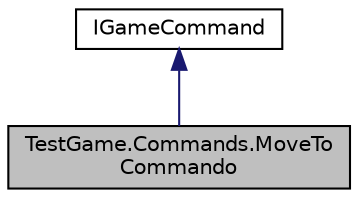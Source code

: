digraph "TestGame.Commands.MoveToCommando"
{
 // LATEX_PDF_SIZE
  bgcolor="transparent";
  edge [fontname="Helvetica",fontsize="10",labelfontname="Helvetica",labelfontsize="10"];
  node [fontname="Helvetica",fontsize="10",shape=record];
  Node1 [label="TestGame.Commands.MoveTo\lCommando",height=0.2,width=0.4,color="black", fillcolor="grey75", style="filled", fontcolor="black",tooltip=" "];
  Node2 -> Node1 [dir="back",color="midnightblue",fontsize="10",style="solid",fontname="Helvetica"];
  Node2 [label="IGameCommand",height=0.2,width=0.4,color="black",URL="$d0/dd4/interface_test_game_1_1_commands_1_1_i_game_command.html",tooltip=" "];
}
